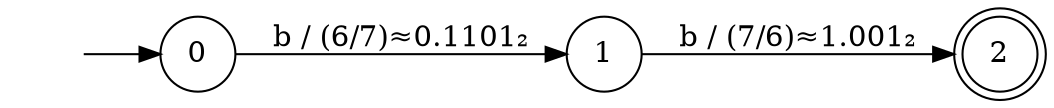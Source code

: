 digraph {
        rankdir="LR";
        node [shape=circle];
        i [style="invis"];
        i->0;
        0->1 [label="b / (6/7)≈0.1101₂"];
        1->2 [label="b / (7/6)≈1.001₂"];
        2 [shape=doublecircle];
}
